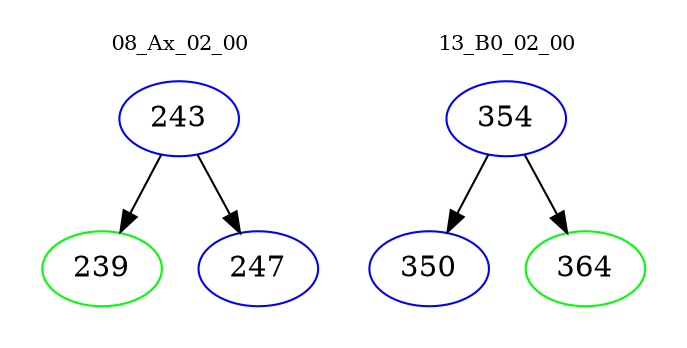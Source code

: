 digraph{
subgraph cluster_0 {
color = white
label = "08_Ax_02_00";
fontsize=10;
T0_243 [label="243", color="blue"]
T0_243 -> T0_239 [color="black"]
T0_239 [label="239", color="green"]
T0_243 -> T0_247 [color="black"]
T0_247 [label="247", color="blue"]
}
subgraph cluster_1 {
color = white
label = "13_B0_02_00";
fontsize=10;
T1_354 [label="354", color="blue"]
T1_354 -> T1_350 [color="black"]
T1_350 [label="350", color="blue"]
T1_354 -> T1_364 [color="black"]
T1_364 [label="364", color="green"]
}
}
